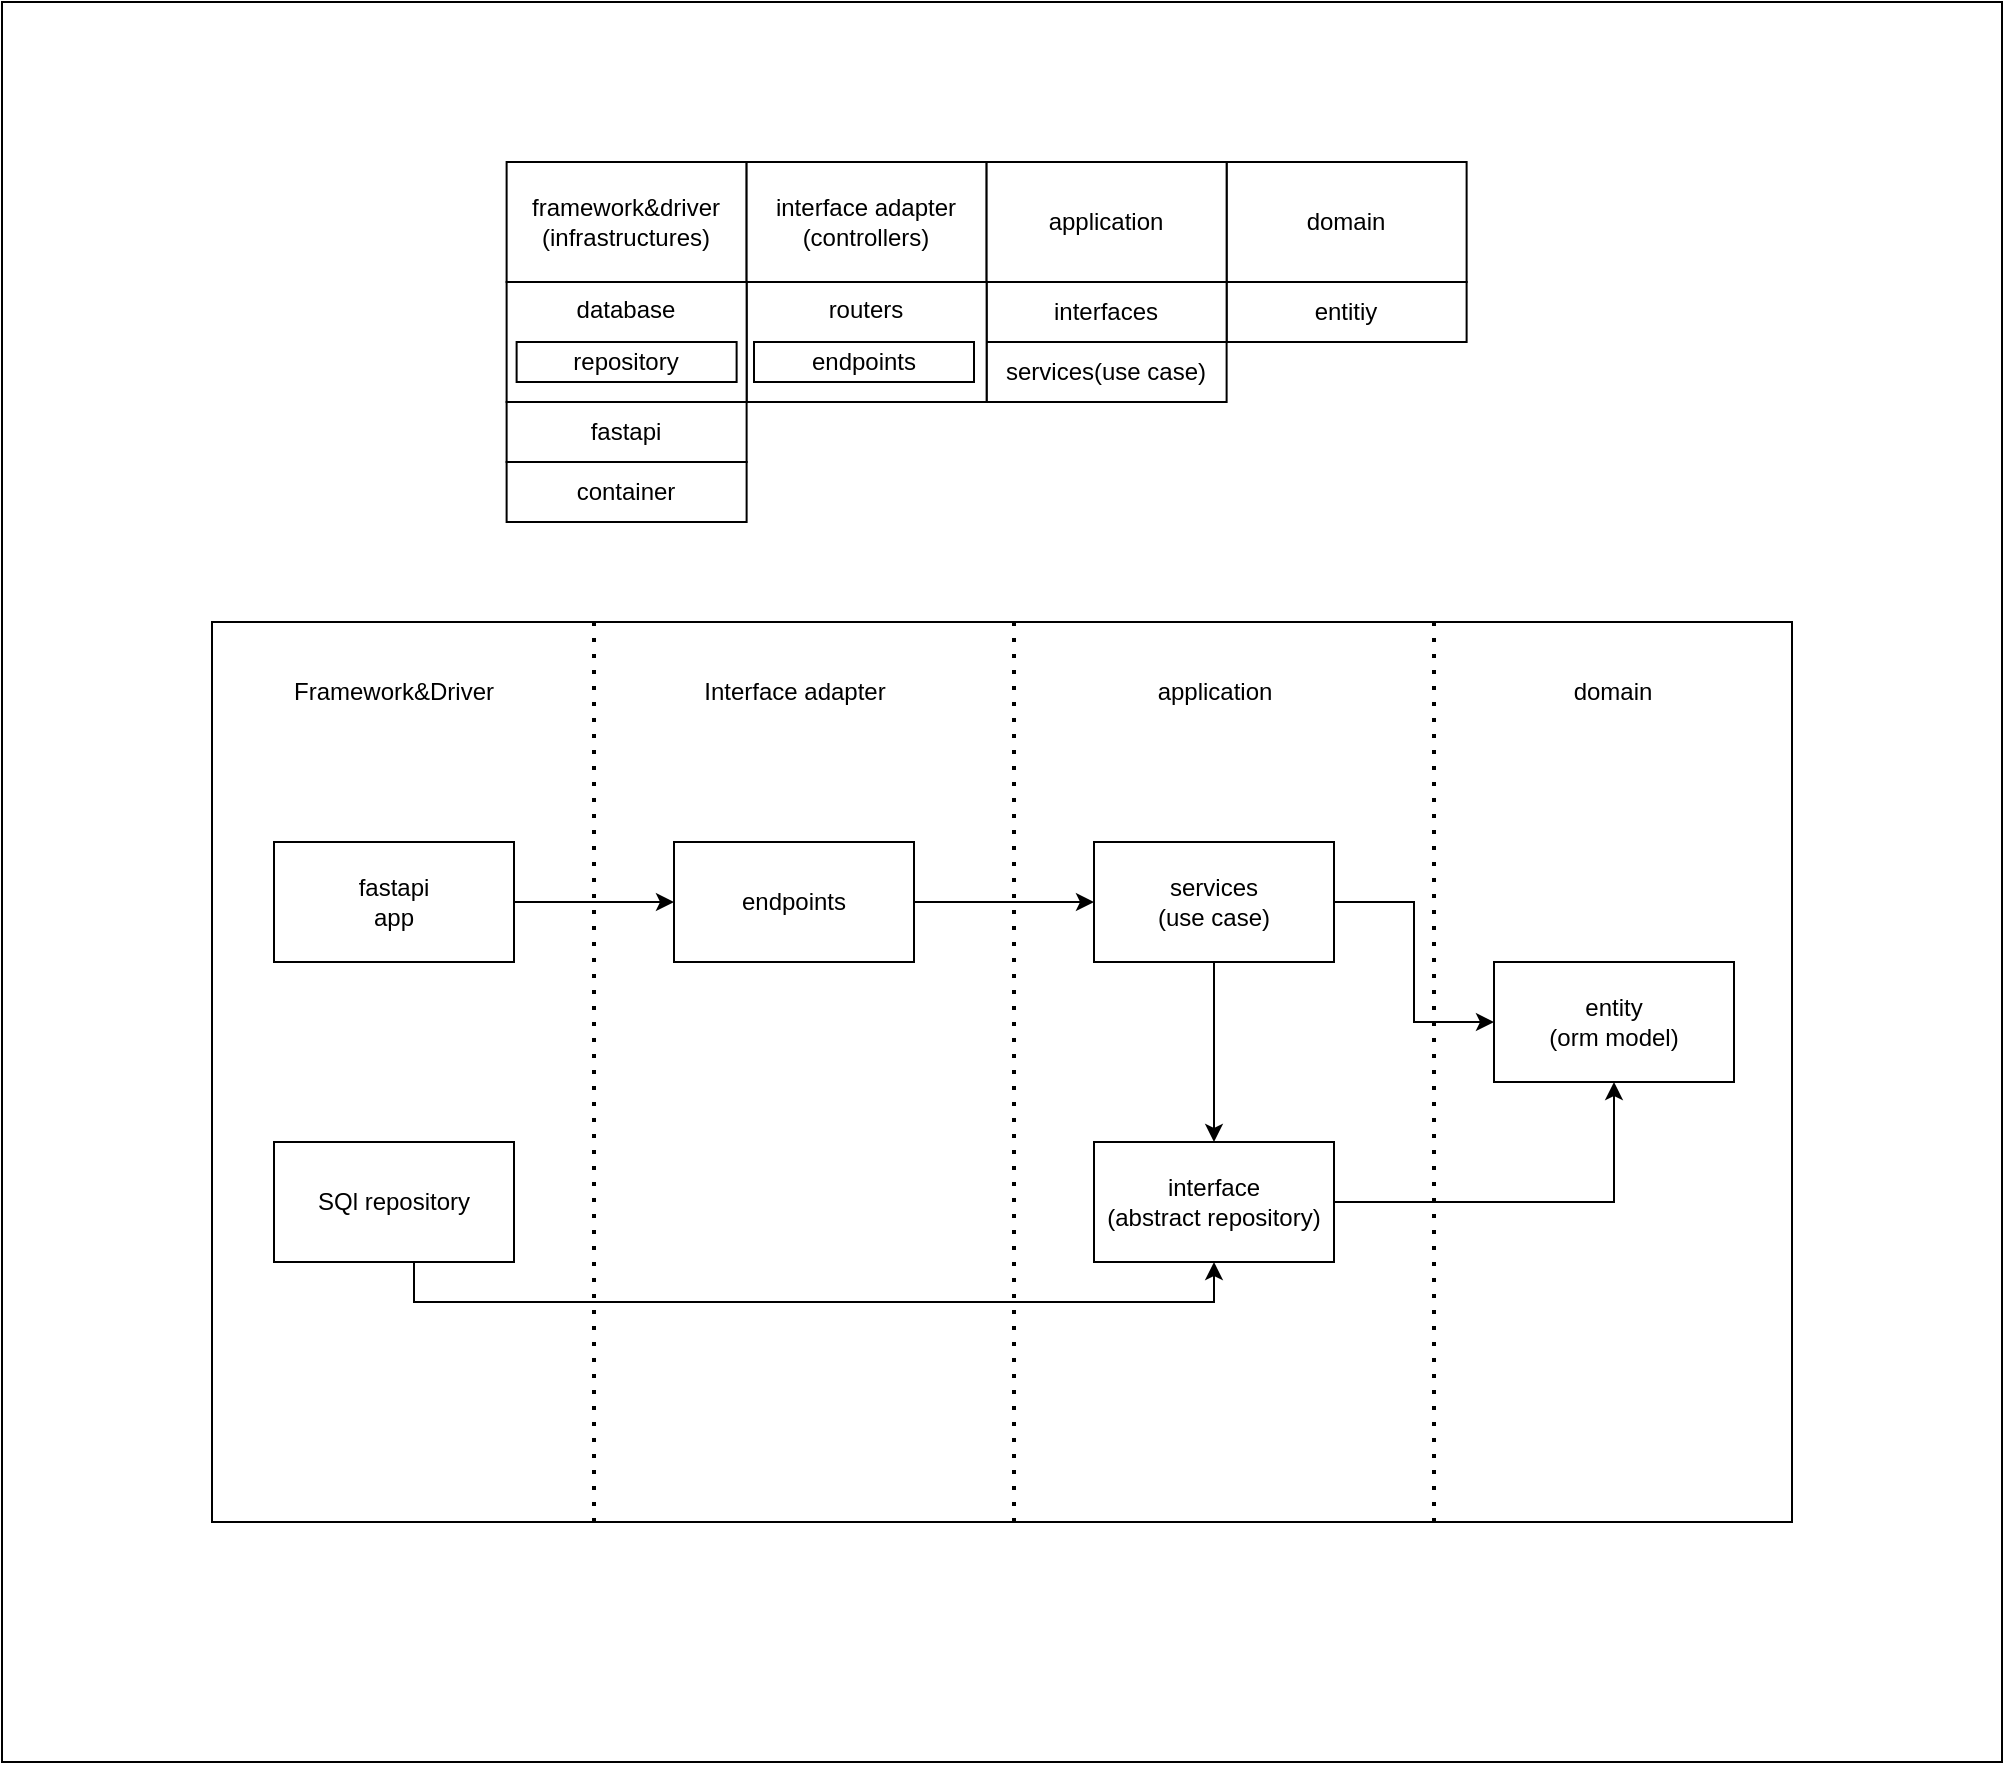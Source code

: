 <mxfile version="20.8.5" type="device"><diagram id="oZ7L97SbiNhHZo08-9k1" name="페이지-1"><mxGraphModel dx="2389" dy="837" grid="1" gridSize="10" guides="1" tooltips="1" connect="1" arrows="1" fold="1" page="1" pageScale="1" pageWidth="827" pageHeight="1169" math="0" shadow="0"><root><mxCell id="0"/><mxCell id="1" parent="0"/><mxCell id="7JX1M_2F6x3zK0kmVkDM-54" value="" style="rounded=0;whiteSpace=wrap;html=1;labelBackgroundColor=none;" vertex="1" parent="1"><mxGeometry x="-86" y="10" width="1000" height="880" as="geometry"/></mxCell><mxCell id="7JX1M_2F6x3zK0kmVkDM-10" value="entitiy" style="rounded=0;whiteSpace=wrap;html=1;" vertex="1" parent="1"><mxGeometry x="526.31" y="150" width="120" height="30" as="geometry"/></mxCell><mxCell id="7JX1M_2F6x3zK0kmVkDM-11" value="framework&amp;amp;driver&lt;br&gt;(infrastructures)" style="rounded=0;whiteSpace=wrap;html=1;" vertex="1" parent="1"><mxGeometry x="166.31" y="90" width="120" height="60" as="geometry"/></mxCell><mxCell id="7JX1M_2F6x3zK0kmVkDM-12" value="interfaces" style="rounded=0;whiteSpace=wrap;html=1;" vertex="1" parent="1"><mxGeometry x="406.31" y="150" width="120" height="30" as="geometry"/></mxCell><mxCell id="7JX1M_2F6x3zK0kmVkDM-14" value="interface adapter&lt;br&gt;(controllers)" style="rounded=0;whiteSpace=wrap;html=1;" vertex="1" parent="1"><mxGeometry x="286.31" y="90" width="120" height="60" as="geometry"/></mxCell><mxCell id="7JX1M_2F6x3zK0kmVkDM-15" value="domain" style="rounded=0;whiteSpace=wrap;html=1;" vertex="1" parent="1"><mxGeometry x="526.31" y="90" width="120" height="60" as="geometry"/></mxCell><mxCell id="7JX1M_2F6x3zK0kmVkDM-17" value="application" style="rounded=0;whiteSpace=wrap;html=1;" vertex="1" parent="1"><mxGeometry x="406.31" y="90" width="120" height="60" as="geometry"/></mxCell><mxCell id="7JX1M_2F6x3zK0kmVkDM-19" value="services(use case)" style="rounded=0;whiteSpace=wrap;html=1;" vertex="1" parent="1"><mxGeometry x="406.31" y="180" width="120" height="30" as="geometry"/></mxCell><mxCell id="7JX1M_2F6x3zK0kmVkDM-20" value="routers" style="rounded=0;whiteSpace=wrap;html=1;verticalAlign=top;" vertex="1" parent="1"><mxGeometry x="286.31" y="150" width="120" height="60" as="geometry"/></mxCell><mxCell id="7JX1M_2F6x3zK0kmVkDM-21" value="database" style="rounded=0;whiteSpace=wrap;html=1;verticalAlign=top;" vertex="1" parent="1"><mxGeometry x="166.31" y="150" width="120" height="60" as="geometry"/></mxCell><mxCell id="7JX1M_2F6x3zK0kmVkDM-22" value="fastapi" style="rounded=0;whiteSpace=wrap;html=1;" vertex="1" parent="1"><mxGeometry x="166.31" y="210" width="120" height="30" as="geometry"/></mxCell><mxCell id="7JX1M_2F6x3zK0kmVkDM-23" value="container" style="rounded=0;whiteSpace=wrap;html=1;" vertex="1" parent="1"><mxGeometry x="166.31" y="240" width="120" height="30" as="geometry"/></mxCell><mxCell id="7JX1M_2F6x3zK0kmVkDM-25" value="repository" style="rounded=0;whiteSpace=wrap;html=1;" vertex="1" parent="1"><mxGeometry x="171.31" y="180" width="110" height="20" as="geometry"/></mxCell><mxCell id="7JX1M_2F6x3zK0kmVkDM-43" value="endpoints" style="rounded=0;whiteSpace=wrap;html=1;" vertex="1" parent="1"><mxGeometry x="290" y="180" width="110" height="20" as="geometry"/></mxCell><mxCell id="7JX1M_2F6x3zK0kmVkDM-45" value="" style="group" vertex="1" connectable="0" parent="1"><mxGeometry x="19" y="320" width="790" height="450" as="geometry"/></mxCell><mxCell id="7JX1M_2F6x3zK0kmVkDM-44" value="" style="rounded=0;whiteSpace=wrap;html=1;labelBackgroundColor=none;" vertex="1" parent="7JX1M_2F6x3zK0kmVkDM-45"><mxGeometry width="790" height="450" as="geometry"/></mxCell><mxCell id="7JX1M_2F6x3zK0kmVkDM-28" value="fastapi&lt;br&gt;app" style="rounded=0;whiteSpace=wrap;html=1;" vertex="1" parent="7JX1M_2F6x3zK0kmVkDM-45"><mxGeometry x="31" y="110" width="120" height="60" as="geometry"/></mxCell><mxCell id="7JX1M_2F6x3zK0kmVkDM-30" value="SQl repository" style="rounded=0;whiteSpace=wrap;html=1;" vertex="1" parent="7JX1M_2F6x3zK0kmVkDM-45"><mxGeometry x="31" y="260" width="120" height="60" as="geometry"/></mxCell><mxCell id="7JX1M_2F6x3zK0kmVkDM-31" value="endpoints" style="rounded=0;whiteSpace=wrap;html=1;" vertex="1" parent="7JX1M_2F6x3zK0kmVkDM-45"><mxGeometry x="231" y="110" width="120" height="60" as="geometry"/></mxCell><mxCell id="7JX1M_2F6x3zK0kmVkDM-40" value="" style="edgeStyle=orthogonalEdgeStyle;rounded=0;orthogonalLoop=1;jettySize=auto;html=1;" edge="1" parent="7JX1M_2F6x3zK0kmVkDM-45" source="7JX1M_2F6x3zK0kmVkDM-28" target="7JX1M_2F6x3zK0kmVkDM-31"><mxGeometry relative="1" as="geometry"/></mxCell><mxCell id="7JX1M_2F6x3zK0kmVkDM-34" value="interface&lt;br&gt;(abstract repository)" style="rounded=0;whiteSpace=wrap;html=1;" vertex="1" parent="7JX1M_2F6x3zK0kmVkDM-45"><mxGeometry x="441" y="260" width="120" height="60" as="geometry"/></mxCell><mxCell id="7JX1M_2F6x3zK0kmVkDM-39" value="" style="edgeStyle=orthogonalEdgeStyle;rounded=0;orthogonalLoop=1;jettySize=auto;html=1;entryX=0.5;entryY=1;entryDx=0;entryDy=0;" edge="1" parent="7JX1M_2F6x3zK0kmVkDM-45" source="7JX1M_2F6x3zK0kmVkDM-30" target="7JX1M_2F6x3zK0kmVkDM-34"><mxGeometry relative="1" as="geometry"><Array as="points"><mxPoint x="101" y="340"/><mxPoint x="501" y="340"/></Array></mxGeometry></mxCell><mxCell id="7JX1M_2F6x3zK0kmVkDM-38" value="" style="edgeStyle=orthogonalEdgeStyle;rounded=0;orthogonalLoop=1;jettySize=auto;html=1;" edge="1" parent="7JX1M_2F6x3zK0kmVkDM-45" source="7JX1M_2F6x3zK0kmVkDM-35" target="7JX1M_2F6x3zK0kmVkDM-34"><mxGeometry relative="1" as="geometry"/></mxCell><mxCell id="7JX1M_2F6x3zK0kmVkDM-35" value="services&lt;br&gt;(use case)" style="rounded=0;whiteSpace=wrap;html=1;" vertex="1" parent="7JX1M_2F6x3zK0kmVkDM-45"><mxGeometry x="441" y="110" width="120" height="60" as="geometry"/></mxCell><mxCell id="7JX1M_2F6x3zK0kmVkDM-41" value="" style="edgeStyle=orthogonalEdgeStyle;rounded=0;orthogonalLoop=1;jettySize=auto;html=1;" edge="1" parent="7JX1M_2F6x3zK0kmVkDM-45" source="7JX1M_2F6x3zK0kmVkDM-31" target="7JX1M_2F6x3zK0kmVkDM-35"><mxGeometry relative="1" as="geometry"/></mxCell><mxCell id="7JX1M_2F6x3zK0kmVkDM-36" value="entity&lt;br&gt;(orm model)" style="rounded=0;whiteSpace=wrap;html=1;" vertex="1" parent="7JX1M_2F6x3zK0kmVkDM-45"><mxGeometry x="641" y="170" width="120" height="60" as="geometry"/></mxCell><mxCell id="7JX1M_2F6x3zK0kmVkDM-37" value="" style="edgeStyle=orthogonalEdgeStyle;rounded=0;orthogonalLoop=1;jettySize=auto;html=1;" edge="1" parent="7JX1M_2F6x3zK0kmVkDM-45" source="7JX1M_2F6x3zK0kmVkDM-34" target="7JX1M_2F6x3zK0kmVkDM-36"><mxGeometry relative="1" as="geometry"/></mxCell><mxCell id="7JX1M_2F6x3zK0kmVkDM-42" value="" style="edgeStyle=orthogonalEdgeStyle;rounded=0;orthogonalLoop=1;jettySize=auto;html=1;" edge="1" parent="7JX1M_2F6x3zK0kmVkDM-45" source="7JX1M_2F6x3zK0kmVkDM-35" target="7JX1M_2F6x3zK0kmVkDM-36"><mxGeometry relative="1" as="geometry"/></mxCell><mxCell id="7JX1M_2F6x3zK0kmVkDM-46" value="" style="endArrow=none;dashed=1;html=1;dashPattern=1 3;strokeWidth=2;rounded=0;" edge="1" parent="7JX1M_2F6x3zK0kmVkDM-45"><mxGeometry width="50" height="50" relative="1" as="geometry"><mxPoint x="191" y="450" as="sourcePoint"/><mxPoint x="191" as="targetPoint"/></mxGeometry></mxCell><mxCell id="7JX1M_2F6x3zK0kmVkDM-47" value="" style="endArrow=none;dashed=1;html=1;dashPattern=1 3;strokeWidth=2;rounded=0;" edge="1" parent="7JX1M_2F6x3zK0kmVkDM-45"><mxGeometry width="50" height="50" relative="1" as="geometry"><mxPoint x="401" y="450" as="sourcePoint"/><mxPoint x="401" as="targetPoint"/></mxGeometry></mxCell><mxCell id="7JX1M_2F6x3zK0kmVkDM-48" value="" style="endArrow=none;dashed=1;html=1;dashPattern=1 3;strokeWidth=2;rounded=0;" edge="1" parent="7JX1M_2F6x3zK0kmVkDM-45"><mxGeometry width="50" height="50" relative="1" as="geometry"><mxPoint x="611" y="450" as="sourcePoint"/><mxPoint x="611" as="targetPoint"/></mxGeometry></mxCell><mxCell id="7JX1M_2F6x3zK0kmVkDM-50" value="Framework&amp;amp;Driver" style="text;html=1;strokeColor=none;fillColor=none;align=center;verticalAlign=middle;whiteSpace=wrap;rounded=0;labelBackgroundColor=none;" vertex="1" parent="7JX1M_2F6x3zK0kmVkDM-45"><mxGeometry x="61" y="20" width="60" height="30" as="geometry"/></mxCell><mxCell id="7JX1M_2F6x3zK0kmVkDM-51" value="Interface adapter" style="text;html=1;strokeColor=none;fillColor=none;align=center;verticalAlign=middle;whiteSpace=wrap;rounded=0;labelBackgroundColor=none;" vertex="1" parent="7JX1M_2F6x3zK0kmVkDM-45"><mxGeometry x="231.5" y="20" width="119" height="30" as="geometry"/></mxCell><mxCell id="7JX1M_2F6x3zK0kmVkDM-52" value="application" style="text;html=1;strokeColor=none;fillColor=none;align=center;verticalAlign=middle;whiteSpace=wrap;rounded=0;labelBackgroundColor=none;" vertex="1" parent="7JX1M_2F6x3zK0kmVkDM-45"><mxGeometry x="441.5" y="20" width="119" height="30" as="geometry"/></mxCell><mxCell id="7JX1M_2F6x3zK0kmVkDM-53" value="domain" style="text;html=1;strokeColor=none;fillColor=none;align=center;verticalAlign=middle;whiteSpace=wrap;rounded=0;labelBackgroundColor=none;" vertex="1" parent="7JX1M_2F6x3zK0kmVkDM-45"><mxGeometry x="641" y="20" width="119" height="30" as="geometry"/></mxCell></root></mxGraphModel></diagram></mxfile>